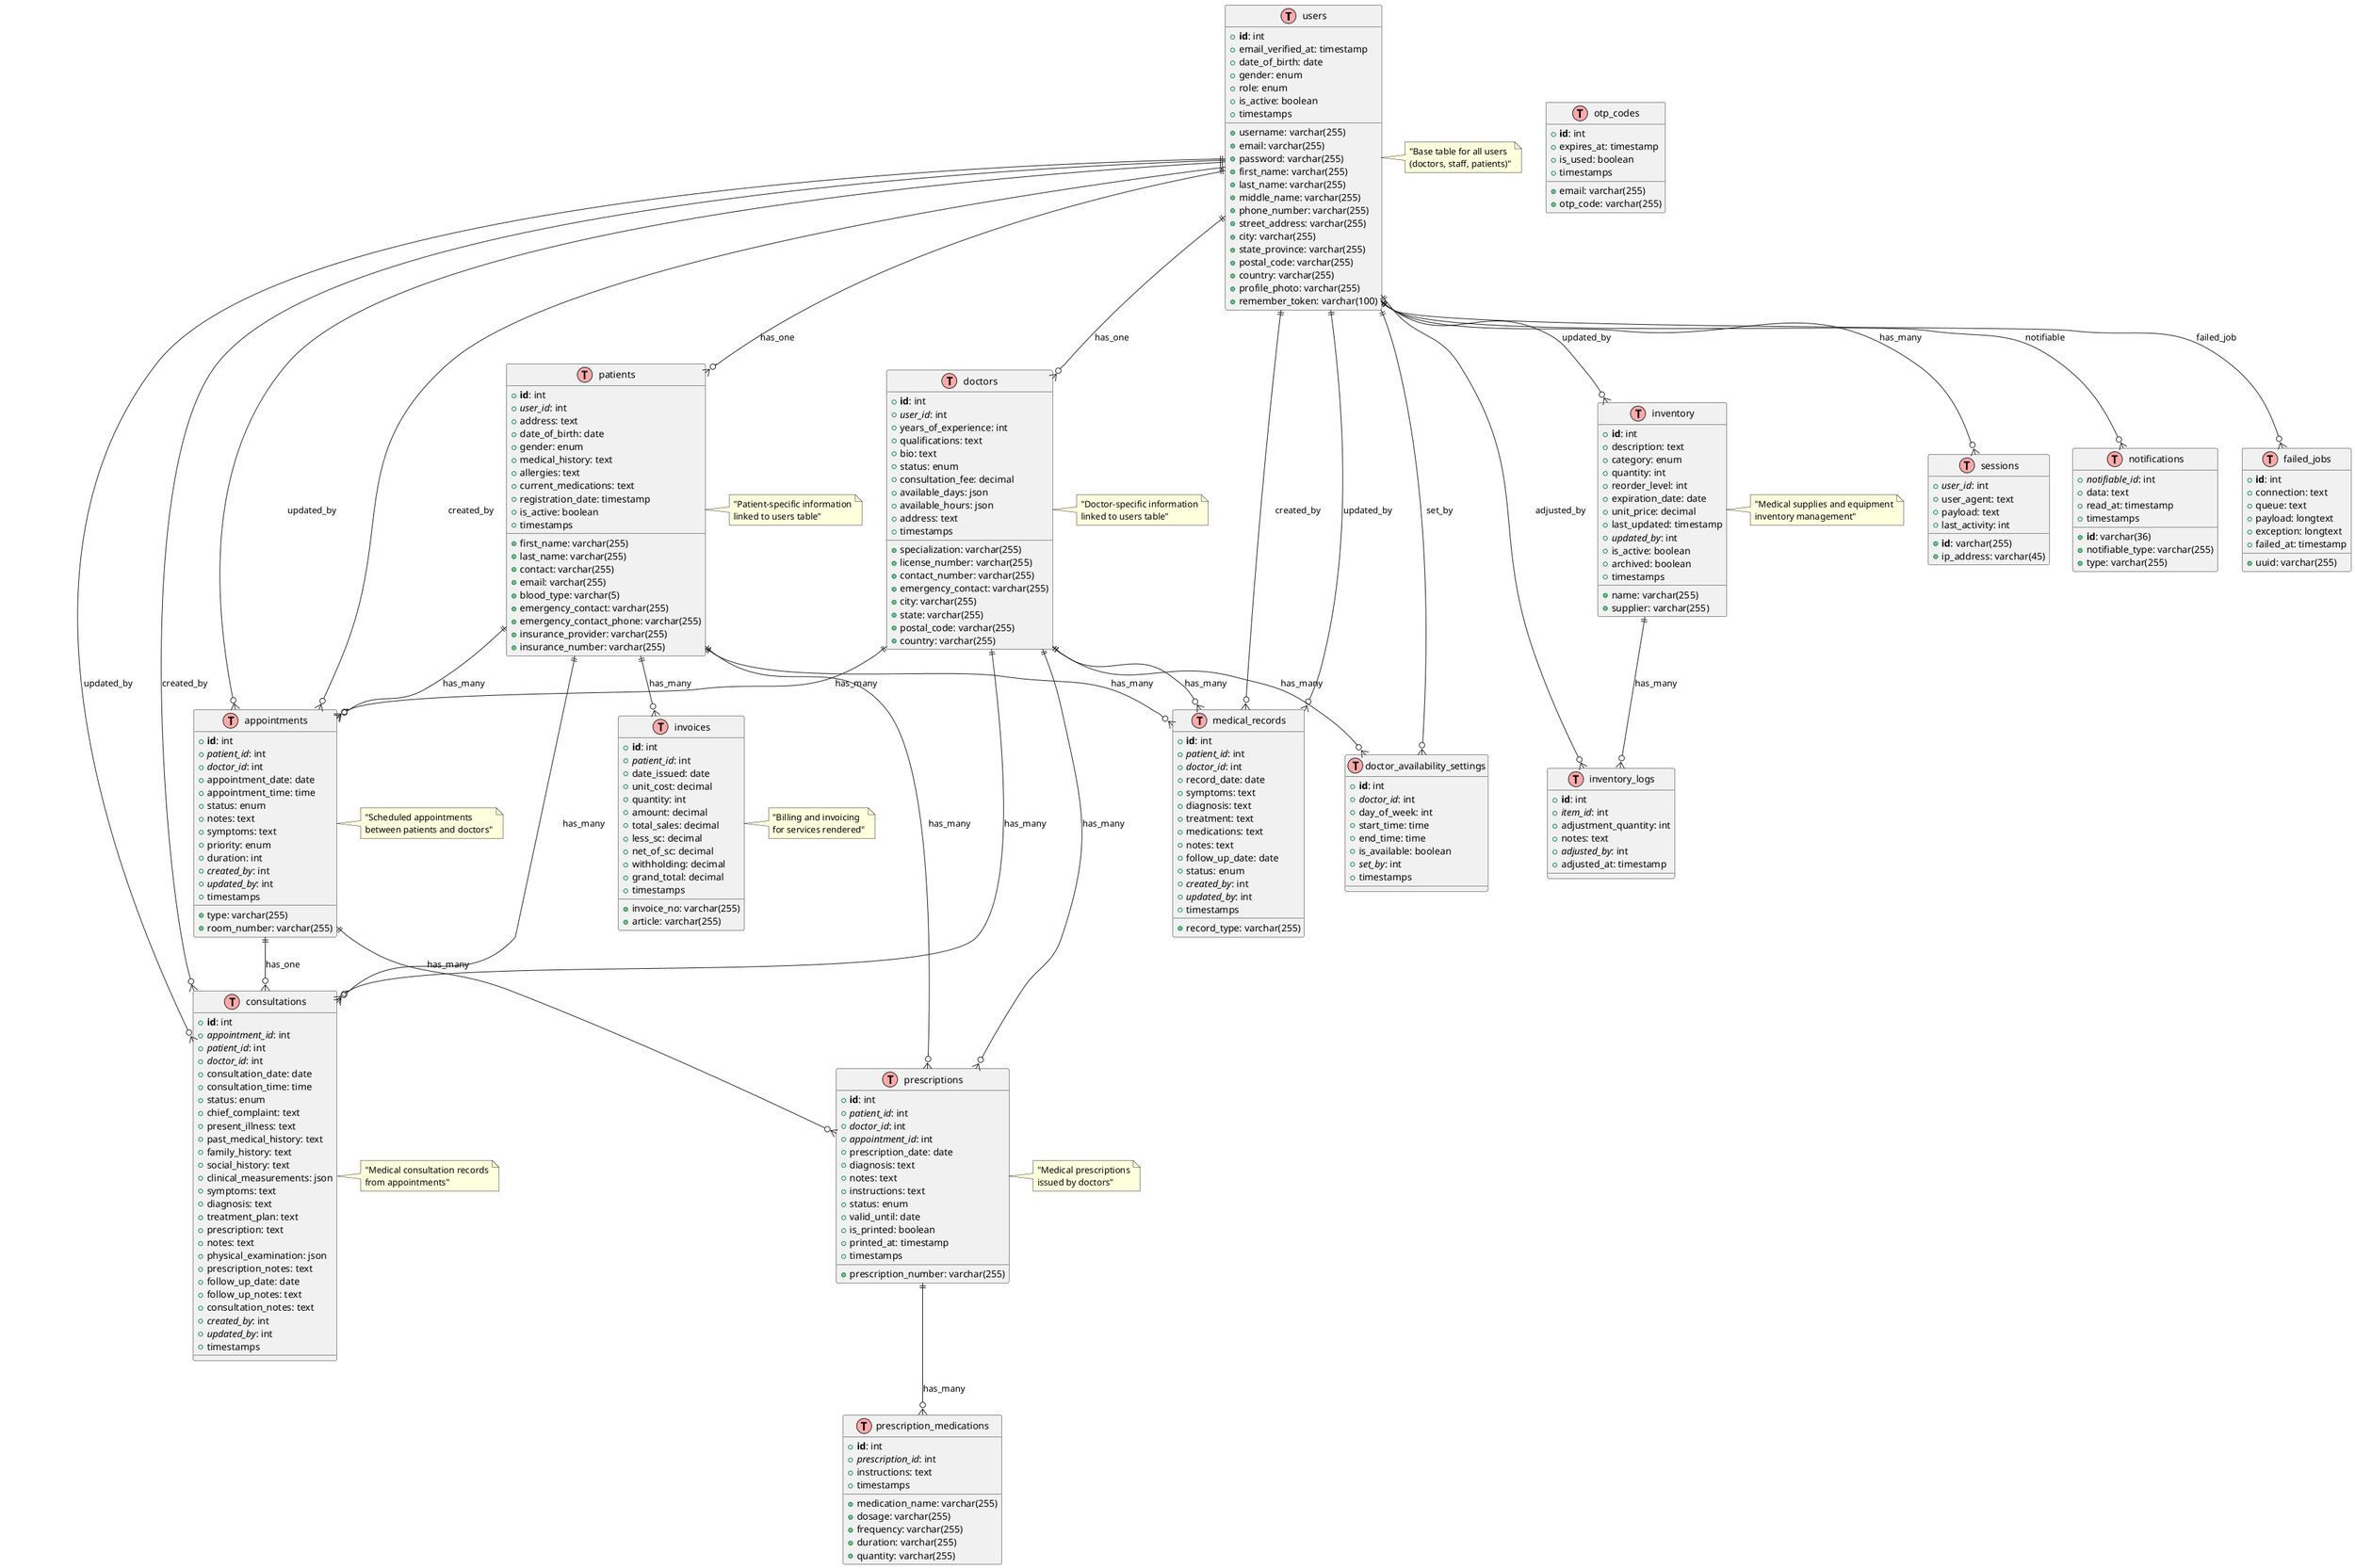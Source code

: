 @startuml iWellCare System ERD
!define table(x) class x << (T,#FFAAAA) >>
!define primary_key(x) <b>x</b>
!define foreign_key(x) <i>x</i>

' Users table (base table for all users)
table(users) {
  +primary_key(id): int
  +username: varchar(255)
  +email: varchar(255)
  +email_verified_at: timestamp
  +password: varchar(255)
  +first_name: varchar(255)
  +last_name: varchar(255)
  +middle_name: varchar(255)
  +date_of_birth: date
  +gender: enum
  +phone_number: varchar(255)
  +street_address: varchar(255)
  +city: varchar(255)
  +state_province: varchar(255)
  +postal_code: varchar(255)
  +country: varchar(255)
  +role: enum
  +is_active: boolean
  +profile_photo: varchar(255)
  +remember_token: varchar(100)
  +timestamps
}

' Patients table
table(patients) {
  +primary_key(id): int
  +foreign_key(user_id): int
  +first_name: varchar(255)
  +last_name: varchar(255)
  +contact: varchar(255)
  +email: varchar(255)
  +address: text
  +date_of_birth: date
  +gender: enum
  +blood_type: varchar(5)
  +emergency_contact: varchar(255)
  +emergency_contact_phone: varchar(255)
  +medical_history: text
  +allergies: text
  +current_medications: text
  +insurance_provider: varchar(255)
  +insurance_number: varchar(255)
  +registration_date: timestamp
  +is_active: boolean
  +timestamps
}

' Doctors table
table(doctors) {
  +primary_key(id): int
  +foreign_key(user_id): int
  +specialization: varchar(255)
  +license_number: varchar(255)
  +years_of_experience: int
  +qualifications: text
  +bio: text
  +status: enum
  +consultation_fee: decimal
  +available_days: json
  +available_hours: json
  +contact_number: varchar(255)
  +emergency_contact: varchar(255)
  +address: text
  +city: varchar(255)
  +state: varchar(255)
  +postal_code: varchar(255)
  +country: varchar(255)
  +timestamps
}

' Appointments table
table(appointments) {
  +primary_key(id): int
  +foreign_key(patient_id): int
  +foreign_key(doctor_id): int
  +appointment_date: date
  +appointment_time: time
  +type: varchar(255)
  +status: enum
  +notes: text
  +symptoms: text
  +priority: enum
  +duration: int
  +room_number: varchar(255)
  +foreign_key(created_by): int
  +foreign_key(updated_by): int
  +timestamps
}

' Consultations table
table(consultations) {
  +primary_key(id): int
  +foreign_key(appointment_id): int
  +foreign_key(patient_id): int
  +foreign_key(doctor_id): int
  +consultation_date: date
  +consultation_time: time
  +status: enum
  +chief_complaint: text
  +present_illness: text
  +past_medical_history: text
  +family_history: text
  +social_history: text
  +clinical_measurements: json
  +symptoms: text
  +diagnosis: text
  +treatment_plan: text
  +prescription: text
  +notes: text
  +physical_examination: json
  +prescription_notes: text
  +follow_up_date: date
  +follow_up_notes: text
  +consultation_notes: text
  +foreign_key(created_by): int
  +foreign_key(updated_by): int
  +timestamps
}

' Prescriptions table
table(prescriptions) {
  +primary_key(id): int
  +foreign_key(patient_id): int
  +foreign_key(doctor_id): int
  +foreign_key(appointment_id): int
  +prescription_number: varchar(255)
  +prescription_date: date
  +diagnosis: text
  +notes: text
  +instructions: text
  +status: enum
  +valid_until: date
  +is_printed: boolean
  +printed_at: timestamp
  +timestamps
}

' Prescription Medications table
table(prescription_medications) {
  +primary_key(id): int
  +foreign_key(prescription_id): int
  +medication_name: varchar(255)
  +dosage: varchar(255)
  +frequency: varchar(255)
  +duration: varchar(255)
  +quantity: varchar(255)
  +instructions: text
  +timestamps
}

' Inventory table
table(inventory) {
  +primary_key(id): int
  +name: varchar(255)
  +description: text
  +category: enum
  +quantity: int
  +reorder_level: int
  +expiration_date: date
  +unit_price: decimal
  +supplier: varchar(255)
  +last_updated: timestamp
  +foreign_key(updated_by): int
  +is_active: boolean
  +archived: boolean
  +timestamps
}

' Inventory Logs table
table(inventory_logs) {
  +primary_key(id): int
  +foreign_key(item_id): int
  +adjustment_quantity: int
  +notes: text
  +foreign_key(adjusted_by): int
  +adjusted_at: timestamp
}

' Invoices table
table(invoices) {
  +primary_key(id): int
  +foreign_key(patient_id): int
  +invoice_no: varchar(255)
  +date_issued: date
  +article: varchar(255)
  +unit_cost: decimal
  +quantity: int
  +amount: decimal
  +total_sales: decimal
  +less_sc: decimal
  +net_of_sc: decimal
  +withholding: decimal
  +grand_total: decimal
  +timestamps
}

' Medical Records table
table(medical_records) {
  +primary_key(id): int
  +foreign_key(patient_id): int
  +foreign_key(doctor_id): int
  +record_date: date
  +record_type: varchar(255)
  +symptoms: text
  +diagnosis: text
  +treatment: text
  +medications: text
  +notes: text
  +follow_up_date: date
  +status: enum
  +foreign_key(created_by): int
  +foreign_key(updated_by): int
  +timestamps
}

' Doctor Availability Settings table
table(doctor_availability_settings) {
  +primary_key(id): int
  +foreign_key(doctor_id): int
  +day_of_week: int
  +start_time: time
  +end_time: time
  +is_available: boolean
  +foreign_key(set_by): int
  +timestamps
}

' OTP Codes table
table(otp_codes) {
  +primary_key(id): int
  +email: varchar(255)
  +otp_code: varchar(255)
  +expires_at: timestamp
  +is_used: boolean
  +timestamps
}

' Sessions table
table(sessions) {
  +primary_key(id): varchar(255)
  +foreign_key(user_id): int
  +ip_address: varchar(45)
  +user_agent: text
  +payload: text
  +last_activity: int
}

' Notifications table
table(notifications) {
  +primary_key(id): varchar(36)
  +foreign_key(notifiable_id): int
  +notifiable_type: varchar(255)
  +type: varchar(255)
  +data: text
  +read_at: timestamp
  +timestamps
}

' Failed Jobs table
table(failed_jobs) {
  +primary_key(id): int
  +uuid: varchar(255)
  +connection: text
  +queue: text
  +payload: longtext
  +exception: longtext
  +failed_at: timestamp
}

' Relationships
users ||--o{ patients : "has_one"
users ||--o{ doctors : "has_one"
users ||--o{ appointments : "created_by"
users ||--o{ appointments : "updated_by"
users ||--o{ consultations : "created_by"
users ||--o{ consultations : "updated_by"
users ||--o{ inventory : "updated_by"
users ||--o{ inventory_logs : "adjusted_by"
users ||--o{ medical_records : "created_by"
users ||--o{ medical_records : "updated_by"
users ||--o{ doctor_availability_settings : "set_by"
users ||--o{ sessions : "has_many"
users ||--o{ notifications : "notifiable"
users ||--o{ failed_jobs : "failed_job"

patients ||--o{ appointments : "has_many"
patients ||--o{ consultations : "has_many"
patients ||--o{ prescriptions : "has_many"
patients ||--o{ invoices : "has_many"
patients ||--o{ medical_records : "has_many"

doctors ||--o{ appointments : "has_many"
doctors ||--o{ consultations : "has_many"
doctors ||--o{ prescriptions : "has_many"
doctors ||--o{ medical_records : "has_many"
doctors ||--o{ doctor_availability_settings : "has_many"

appointments ||--o{ consultations : "has_one"
appointments ||--o{ prescriptions : "has_many"

prescriptions ||--o{ prescription_medications : "has_many"

inventory ||--o{ inventory_logs : "has_many"

' Notes
note right of users : "Base table for all users\n(doctors, staff, patients)"
note right of patients : "Patient-specific information\nlinked to users table"
note right of doctors : "Doctor-specific information\nlinked to users table"
note right of appointments : "Scheduled appointments\nbetween patients and doctors"
note right of consultations : "Medical consultation records\nfrom appointments"
note right of prescriptions : "Medical prescriptions\nissued by doctors"
note right of inventory : "Medical supplies and equipment\ninventory management"
note right of invoices : "Billing and invoicing\nfor services rendered"

@enduml
